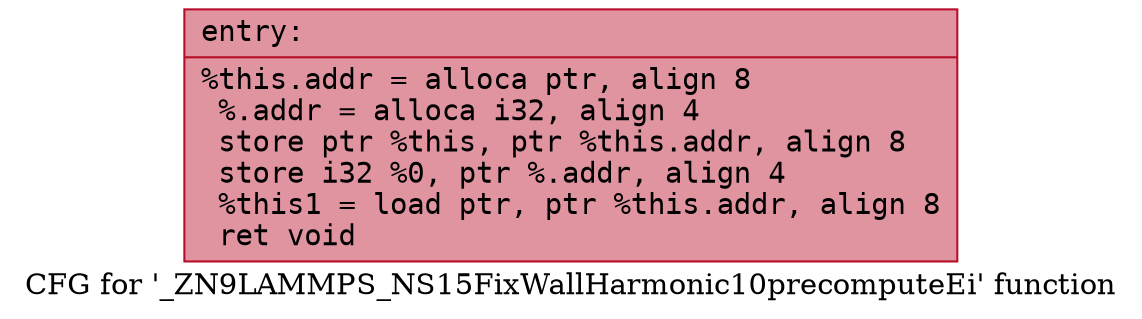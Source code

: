 digraph "CFG for '_ZN9LAMMPS_NS15FixWallHarmonic10precomputeEi' function" {
	label="CFG for '_ZN9LAMMPS_NS15FixWallHarmonic10precomputeEi' function";

	Node0x5636e668aa60 [shape=record,color="#b70d28ff", style=filled, fillcolor="#b70d2870" fontname="Courier",label="{entry:\l|  %this.addr = alloca ptr, align 8\l  %.addr = alloca i32, align 4\l  store ptr %this, ptr %this.addr, align 8\l  store i32 %0, ptr %.addr, align 4\l  %this1 = load ptr, ptr %this.addr, align 8\l  ret void\l}"];
}
